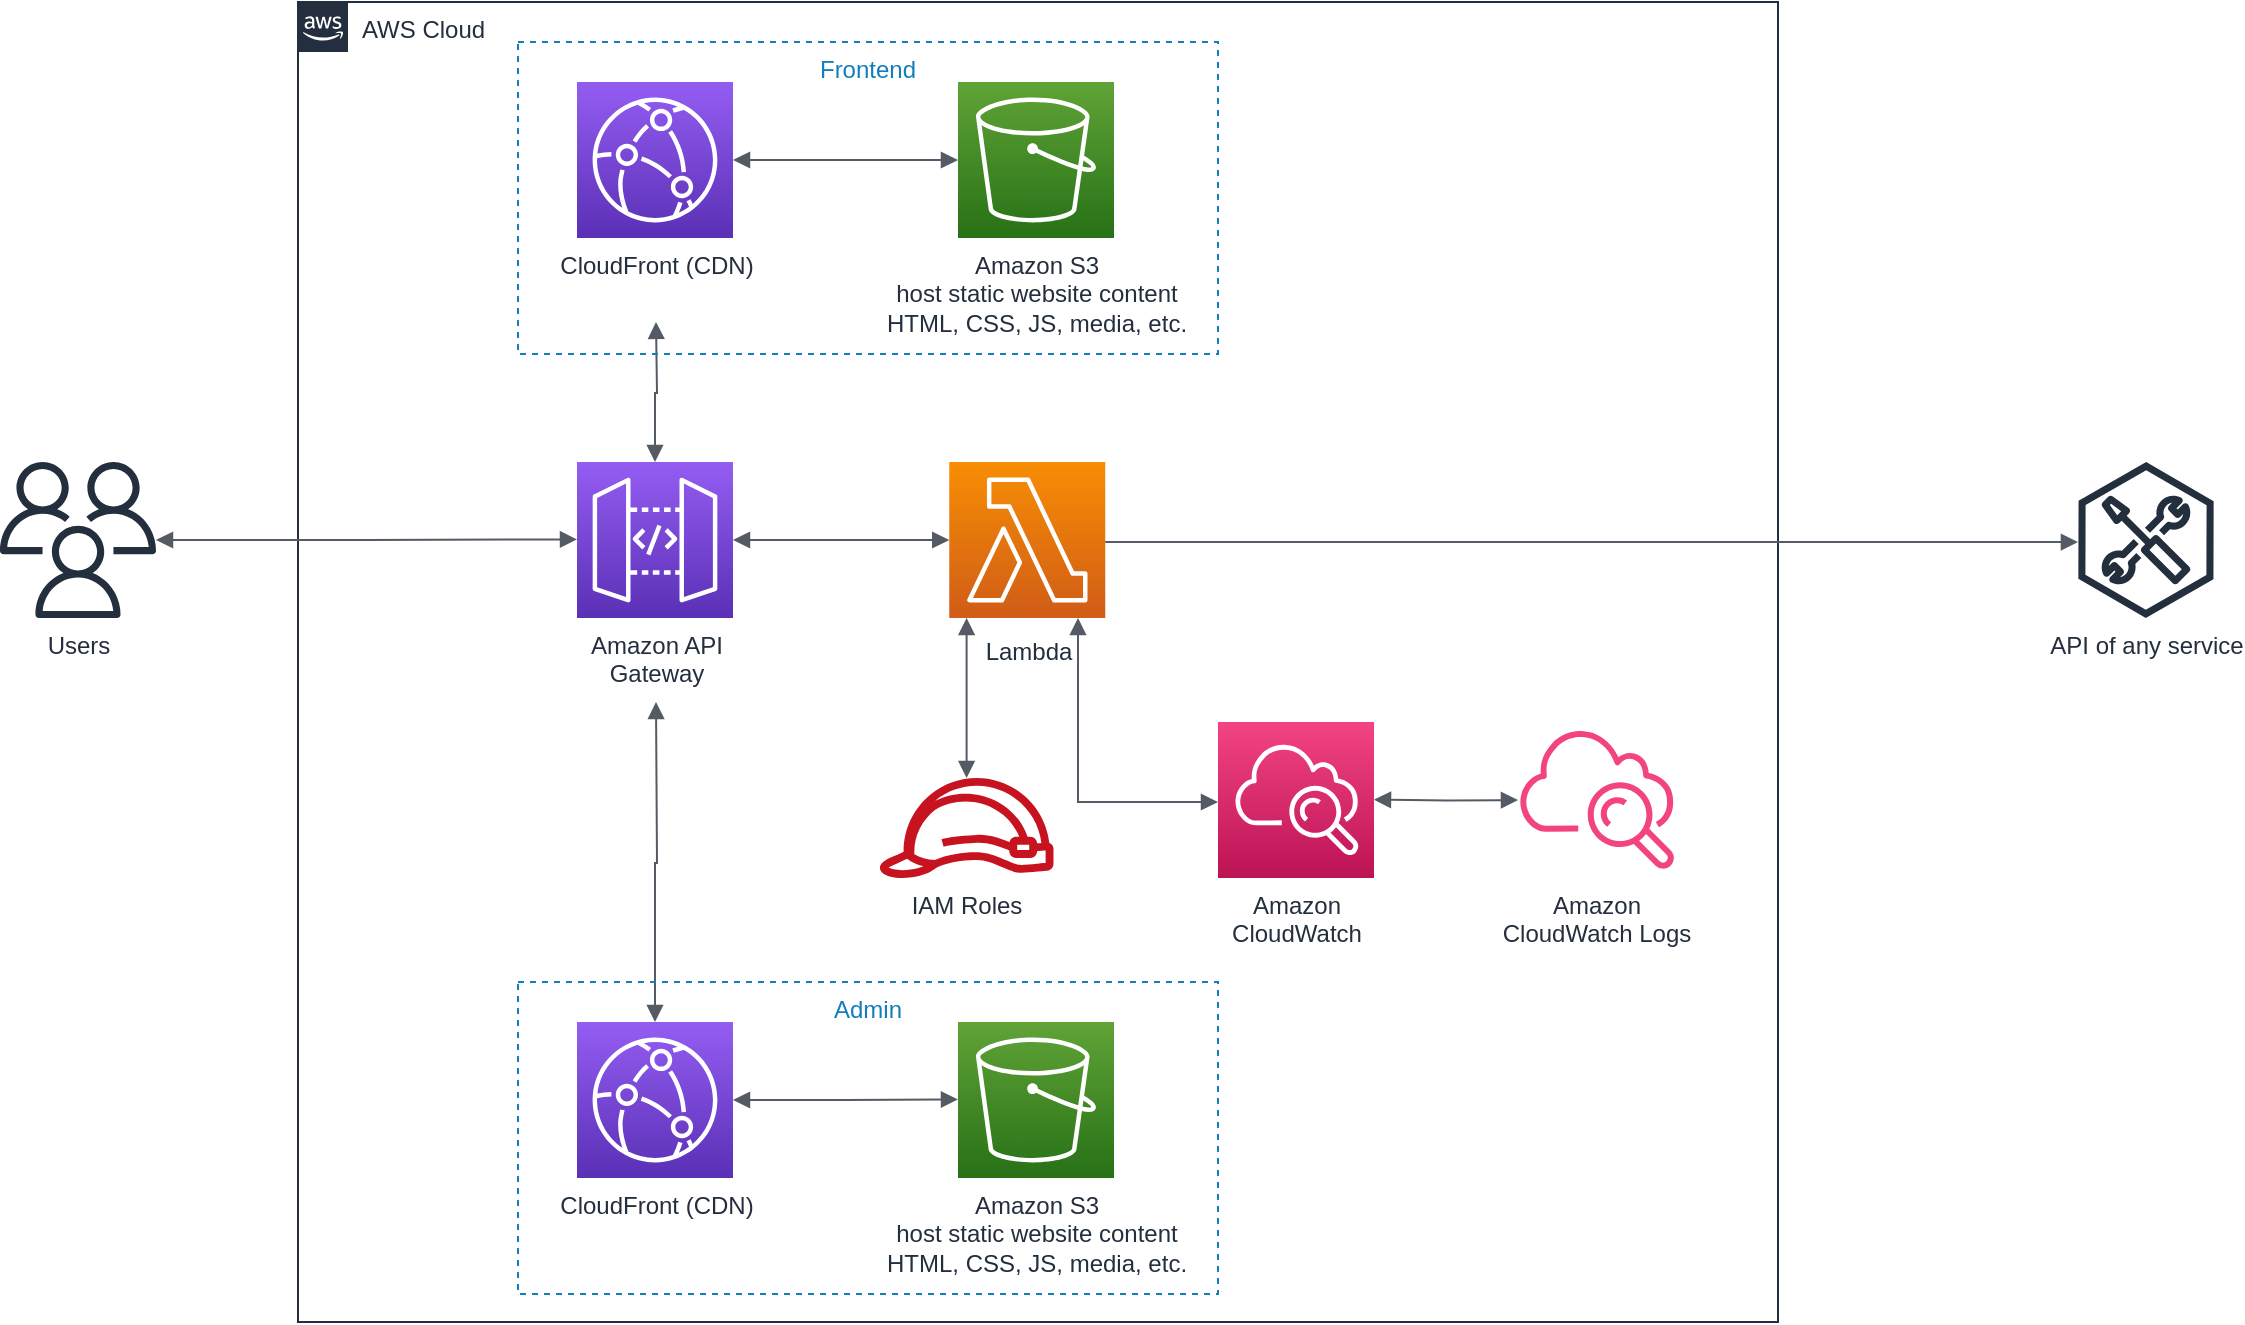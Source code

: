 <mxfile version="21.3.7" type="device">
  <diagram id="Ht1M8jgEwFfnCIfOTk4-" name="Page-1">
    <mxGraphModel dx="1434" dy="739" grid="1" gridSize="10" guides="1" tooltips="1" connect="1" arrows="1" fold="1" page="1" pageScale="1" pageWidth="1169" pageHeight="827" math="0" shadow="0">
      <root>
        <mxCell id="0" />
        <mxCell id="1" parent="0" />
        <object label="CloudFront (CDN)" id="cOmUpyWiTFhrprl611_j-3">
          <mxCell style="sketch=0;points=[[0,0,0],[0.25,0,0],[0.5,0,0],[0.75,0,0],[1,0,0],[0,1,0],[0.25,1,0],[0.5,1,0],[0.75,1,0],[1,1,0],[0,0.25,0],[0,0.5,0],[0,0.75,0],[1,0.25,0],[1,0.5,0],[1,0.75,0]];outlineConnect=0;fontColor=#232F3E;gradientColor=#945DF2;gradientDirection=north;fillColor=#5A30B5;strokeColor=#ffffff;dashed=0;verticalLabelPosition=bottom;verticalAlign=top;align=center;html=1;fontSize=12;fontStyle=0;aspect=fixed;shape=mxgraph.aws4.resourceIcon;resIcon=mxgraph.aws4.cloudfront;" parent="1" vertex="1">
            <mxGeometry x="308.5" y="130" width="78" height="78" as="geometry" />
          </mxCell>
        </object>
        <mxCell id="cOmUpyWiTFhrprl611_j-7" value="Users" style="sketch=0;outlineConnect=0;fontColor=#232F3E;gradientColor=none;fillColor=#232F3D;strokeColor=none;dashed=0;verticalLabelPosition=bottom;verticalAlign=top;align=center;html=1;fontSize=12;fontStyle=0;aspect=fixed;pointerEvents=1;shape=mxgraph.aws4.users;" parent="1" vertex="1">
          <mxGeometry x="20" y="320" width="78" height="78" as="geometry" />
        </mxCell>
        <mxCell id="cOmUpyWiTFhrprl611_j-13" value="API of any service" style="sketch=0;outlineConnect=0;fontColor=#232F3E;gradientColor=none;fillColor=#232F3D;strokeColor=none;dashed=0;verticalLabelPosition=bottom;verticalAlign=top;align=center;html=1;fontSize=12;fontStyle=0;aspect=fixed;pointerEvents=1;shape=mxgraph.aws4.external_toolkit;" parent="1" vertex="1">
          <mxGeometry x="1059" y="320" width="68" height="78" as="geometry" />
        </mxCell>
        <mxCell id="cOmUpyWiTFhrprl611_j-15" value="" style="edgeStyle=orthogonalEdgeStyle;html=1;endArrow=block;elbow=vertical;startArrow=block;startFill=1;endFill=1;strokeColor=#545B64;rounded=0;" parent="1" source="UEzPUAAOIrF-is8g5C7q-114" edge="1">
          <mxGeometry width="100" relative="1" as="geometry">
            <mxPoint x="379" y="320" as="sourcePoint" />
            <mxPoint x="348" y="250" as="targetPoint" />
          </mxGeometry>
        </mxCell>
        <mxCell id="cOmUpyWiTFhrprl611_j-19" value="AWS Cloud" style="points=[[0,0],[0.25,0],[0.5,0],[0.75,0],[1,0],[1,0.25],[1,0.5],[1,0.75],[1,1],[0.75,1],[0.5,1],[0.25,1],[0,1],[0,0.75],[0,0.5],[0,0.25]];outlineConnect=0;gradientColor=none;html=1;whiteSpace=wrap;fontSize=12;fontStyle=0;container=1;pointerEvents=0;collapsible=0;recursiveResize=0;shape=mxgraph.aws4.group;grIcon=mxgraph.aws4.group_aws_cloud_alt;strokeColor=#232F3E;fillColor=none;verticalAlign=top;align=left;spacingLeft=30;fontColor=#232F3E;dashed=0;" parent="1" vertex="1">
          <mxGeometry x="169" y="90" width="740" height="660" as="geometry" />
        </mxCell>
        <mxCell id="UEzPUAAOIrF-is8g5C7q-122" value="IAM Roles" style="outlineConnect=0;fontColor=#232F3E;gradientColor=none;fillColor=#C7131F;strokeColor=none;dashed=0;verticalLabelPosition=bottom;verticalAlign=top;align=center;html=1;fontSize=12;fontStyle=0;aspect=fixed;pointerEvents=1;shape=mxgraph.aws4.role;labelBackgroundColor=#ffffff;" parent="cOmUpyWiTFhrprl611_j-19" vertex="1">
          <mxGeometry x="290" y="388" width="88.63" height="50" as="geometry" />
        </mxCell>
        <mxCell id="UEzPUAAOIrF-is8g5C7q-121" value="Amazon&lt;br&gt;CloudWatch&lt;br&gt;" style="outlineConnect=0;fontColor=#232F3E;gradientColor=#F34482;gradientDirection=north;fillColor=#BC1356;strokeColor=#ffffff;dashed=0;verticalLabelPosition=bottom;verticalAlign=top;align=center;html=1;fontSize=12;fontStyle=0;aspect=fixed;shape=mxgraph.aws4.resourceIcon;resIcon=mxgraph.aws4.cloudwatch;labelBackgroundColor=#ffffff;" parent="cOmUpyWiTFhrprl611_j-19" vertex="1">
          <mxGeometry x="460.0" y="360" width="78" height="78" as="geometry" />
        </mxCell>
        <mxCell id="UEzPUAAOIrF-is8g5C7q-123" value="Amazon&lt;br&gt;CloudWatch Logs&lt;br&gt;" style="outlineConnect=0;fontColor=#232F3E;gradientColor=none;gradientDirection=north;fillColor=#F34482;strokeColor=none;dashed=0;verticalLabelPosition=bottom;verticalAlign=top;align=center;html=1;fontSize=12;fontStyle=0;aspect=fixed;shape=mxgraph.aws4.cloudwatch;labelBackgroundColor=#ffffff;" parent="cOmUpyWiTFhrprl611_j-19" vertex="1">
          <mxGeometry x="610.0" y="360" width="78" height="78" as="geometry" />
        </mxCell>
        <mxCell id="UEzPUAAOIrF-is8g5C7q-114" value="Amazon API&lt;br&gt;Gateway&lt;br&gt;" style="outlineConnect=0;fontColor=#232F3E;gradientColor=#945DF2;gradientDirection=north;fillColor=#5A30B5;strokeColor=#ffffff;dashed=0;verticalLabelPosition=bottom;verticalAlign=top;align=center;html=1;fontSize=12;fontStyle=0;aspect=fixed;shape=mxgraph.aws4.resourceIcon;resIcon=mxgraph.aws4.api_gateway;labelBackgroundColor=#ffffff;" parent="cOmUpyWiTFhrprl611_j-19" vertex="1">
          <mxGeometry x="139.5" y="230" width="78" height="78" as="geometry" />
        </mxCell>
        <mxCell id="UEzPUAAOIrF-is8g5C7q-113" value="Lambda" style="outlineConnect=0;fontColor=#232F3E;gradientColor=#F78E04;gradientDirection=north;fillColor=#D05C17;strokeColor=#ffffff;dashed=0;verticalLabelPosition=bottom;verticalAlign=top;align=center;html=1;fontSize=12;fontStyle=0;aspect=fixed;shape=mxgraph.aws4.resourceIcon;resIcon=mxgraph.aws4.lambda;labelBackgroundColor=#ffffff;spacingTop=3;" parent="cOmUpyWiTFhrprl611_j-19" vertex="1">
          <mxGeometry x="325.63" y="230" width="78" height="78" as="geometry" />
        </mxCell>
        <mxCell id="UEzPUAAOIrF-is8g5C7q-116" value="Amazon S3&lt;br&gt;host static website content&lt;br&gt;HTML, CSS, JS, media, etc." style="outlineConnect=0;fontColor=#232F3E;gradientColor=#60A337;gradientDirection=north;fillColor=#277116;strokeColor=#ffffff;dashed=0;verticalLabelPosition=bottom;verticalAlign=top;align=center;html=1;fontSize=12;fontStyle=0;aspect=fixed;shape=mxgraph.aws4.resourceIcon;resIcon=mxgraph.aws4.s3;labelBackgroundColor=#ffffff;" parent="cOmUpyWiTFhrprl611_j-19" vertex="1">
          <mxGeometry x="330.0" y="40" width="78" height="78" as="geometry" />
        </mxCell>
        <object label="CloudFront (CDN)" id="cOmUpyWiTFhrprl611_j-16">
          <mxCell style="sketch=0;points=[[0,0,0],[0.25,0,0],[0.5,0,0],[0.75,0,0],[1,0,0],[0,1,0],[0.25,1,0],[0.5,1,0],[0.75,1,0],[1,1,0],[0,0.25,0],[0,0.5,0],[0,0.75,0],[1,0.25,0],[1,0.5,0],[1,0.75,0]];outlineConnect=0;fontColor=#232F3E;gradientColor=#945DF2;gradientDirection=north;fillColor=#5A30B5;strokeColor=#ffffff;dashed=0;verticalLabelPosition=bottom;verticalAlign=top;align=center;html=1;fontSize=12;fontStyle=0;aspect=fixed;shape=mxgraph.aws4.resourceIcon;resIcon=mxgraph.aws4.cloudfront;" parent="cOmUpyWiTFhrprl611_j-19" vertex="1">
            <mxGeometry x="139.5" y="510" width="78" height="78" as="geometry" />
          </mxCell>
        </object>
        <mxCell id="cOmUpyWiTFhrprl611_j-17" value="Amazon S3&lt;br&gt;host static website content&lt;br&gt;HTML, CSS, JS, media, etc." style="outlineConnect=0;fontColor=#232F3E;gradientColor=#60A337;gradientDirection=north;fillColor=#277116;strokeColor=#ffffff;dashed=0;verticalLabelPosition=bottom;verticalAlign=top;align=center;html=1;fontSize=12;fontStyle=0;aspect=fixed;shape=mxgraph.aws4.resourceIcon;resIcon=mxgraph.aws4.s3;labelBackgroundColor=#ffffff;" parent="cOmUpyWiTFhrprl611_j-19" vertex="1">
          <mxGeometry x="330.0" y="510" width="78" height="78" as="geometry" />
        </mxCell>
        <mxCell id="zZVDmqGhuaCOgbj34oNm-6" value="" style="edgeStyle=orthogonalEdgeStyle;html=1;endArrow=block;elbow=vertical;startArrow=block;startFill=1;endFill=1;strokeColor=#545B64;rounded=0;exitX=0.5;exitY=0;exitDx=0;exitDy=0;exitPerimeter=0;" parent="cOmUpyWiTFhrprl611_j-19" source="cOmUpyWiTFhrprl611_j-16" edge="1">
          <mxGeometry width="100" relative="1" as="geometry">
            <mxPoint x="178" y="465" as="sourcePoint" />
            <mxPoint x="179" y="350" as="targetPoint" />
          </mxGeometry>
        </mxCell>
        <mxCell id="zZVDmqGhuaCOgbj34oNm-9" value="Frontend" style="fillColor=none;strokeColor=#147EBA;dashed=1;verticalAlign=top;fontStyle=0;fontColor=#147EBA;" parent="cOmUpyWiTFhrprl611_j-19" vertex="1">
          <mxGeometry x="110" y="20" width="350" height="156" as="geometry" />
        </mxCell>
        <mxCell id="zZVDmqGhuaCOgbj34oNm-10" value="Admin" style="fillColor=none;strokeColor=#147EBA;dashed=1;verticalAlign=top;fontStyle=0;fontColor=#147EBA;" parent="cOmUpyWiTFhrprl611_j-19" vertex="1">
          <mxGeometry x="110" y="490" width="350" height="156" as="geometry" />
        </mxCell>
        <mxCell id="zZVDmqGhuaCOgbj34oNm-14" value="" style="edgeStyle=orthogonalEdgeStyle;html=1;endArrow=block;elbow=vertical;startArrow=block;startFill=1;endFill=1;strokeColor=#545B64;rounded=0;" parent="cOmUpyWiTFhrprl611_j-19" source="UEzPUAAOIrF-is8g5C7q-114" target="UEzPUAAOIrF-is8g5C7q-113" edge="1">
          <mxGeometry width="100" relative="1" as="geometry">
            <mxPoint x="290" y="270" as="sourcePoint" />
            <mxPoint x="330" y="270" as="targetPoint" />
          </mxGeometry>
        </mxCell>
        <mxCell id="zZVDmqGhuaCOgbj34oNm-15" value="" style="edgeStyle=orthogonalEdgeStyle;html=1;endArrow=block;elbow=vertical;startArrow=block;startFill=1;endFill=1;strokeColor=#545B64;rounded=0;" parent="cOmUpyWiTFhrprl611_j-19" source="cOmUpyWiTFhrprl611_j-7" edge="1">
          <mxGeometry width="100" relative="1" as="geometry">
            <mxPoint x="39.5" y="268.71" as="sourcePoint" />
            <mxPoint x="139.5" y="268.71" as="targetPoint" />
          </mxGeometry>
        </mxCell>
        <mxCell id="zZVDmqGhuaCOgbj34oNm-17" value="" style="edgeStyle=orthogonalEdgeStyle;html=1;endArrow=block;elbow=vertical;startArrow=block;startFill=1;endFill=1;strokeColor=#545B64;rounded=0;exitX=1;exitY=0.5;exitDx=0;exitDy=0;exitPerimeter=0;" parent="cOmUpyWiTFhrprl611_j-19" source="cOmUpyWiTFhrprl611_j-16" edge="1">
          <mxGeometry width="100" relative="1" as="geometry">
            <mxPoint x="230" y="548.71" as="sourcePoint" />
            <mxPoint x="330" y="548.71" as="targetPoint" />
          </mxGeometry>
        </mxCell>
        <mxCell id="zZVDmqGhuaCOgbj34oNm-18" value="" style="edgeStyle=orthogonalEdgeStyle;html=1;endArrow=block;elbow=vertical;startArrow=block;startFill=1;endFill=1;strokeColor=#545B64;rounded=0;" parent="cOmUpyWiTFhrprl611_j-19" target="UEzPUAAOIrF-is8g5C7q-123" edge="1">
          <mxGeometry width="100" relative="1" as="geometry">
            <mxPoint x="538" y="398.83" as="sourcePoint" />
            <mxPoint x="638" y="398.83" as="targetPoint" />
          </mxGeometry>
        </mxCell>
        <mxCell id="zZVDmqGhuaCOgbj34oNm-19" value="" style="edgeStyle=orthogonalEdgeStyle;html=1;endArrow=block;elbow=vertical;startArrow=block;startFill=1;endFill=1;strokeColor=#545B64;rounded=0;" parent="cOmUpyWiTFhrprl611_j-19" source="UEzPUAAOIrF-is8g5C7q-122" target="UEzPUAAOIrF-is8g5C7q-113" edge="1">
          <mxGeometry width="100" relative="1" as="geometry">
            <mxPoint x="320" y="350" as="sourcePoint" />
            <mxPoint x="420" y="350" as="targetPoint" />
            <Array as="points">
              <mxPoint x="334" y="330" />
              <mxPoint x="334" y="330" />
            </Array>
          </mxGeometry>
        </mxCell>
        <mxCell id="zZVDmqGhuaCOgbj34oNm-20" value="" style="edgeStyle=orthogonalEdgeStyle;html=1;endArrow=block;elbow=vertical;startArrow=block;startFill=1;endFill=1;strokeColor=#545B64;rounded=0;" parent="cOmUpyWiTFhrprl611_j-19" source="UEzPUAAOIrF-is8g5C7q-113" target="UEzPUAAOIrF-is8g5C7q-121" edge="1">
          <mxGeometry width="100" relative="1" as="geometry">
            <mxPoint x="400" y="370" as="sourcePoint" />
            <mxPoint x="500" y="370" as="targetPoint" />
            <Array as="points">
              <mxPoint x="390" y="400" />
            </Array>
          </mxGeometry>
        </mxCell>
        <mxCell id="zZVDmqGhuaCOgbj34oNm-13" value="" style="edgeStyle=orthogonalEdgeStyle;html=1;endArrow=block;elbow=vertical;startArrow=none;endFill=1;strokeColor=#545B64;rounded=0;entryX=-0.003;entryY=0.513;entryDx=0;entryDy=0;entryPerimeter=0;" parent="1" source="UEzPUAAOIrF-is8g5C7q-113" target="cOmUpyWiTFhrprl611_j-13" edge="1">
          <mxGeometry width="100" relative="1" as="geometry">
            <mxPoint x="789" y="410" as="sourcePoint" />
            <mxPoint x="889" y="410" as="targetPoint" />
            <Array as="points">
              <mxPoint x="569" y="360" />
              <mxPoint x="569" y="360" />
            </Array>
          </mxGeometry>
        </mxCell>
        <mxCell id="zZVDmqGhuaCOgbj34oNm-16" value="" style="edgeStyle=orthogonalEdgeStyle;html=1;endArrow=block;elbow=vertical;startArrow=block;startFill=1;endFill=1;strokeColor=#545B64;rounded=0;exitX=1;exitY=0.5;exitDx=0;exitDy=0;exitPerimeter=0;" parent="1" source="cOmUpyWiTFhrprl611_j-3" target="UEzPUAAOIrF-is8g5C7q-116" edge="1">
          <mxGeometry width="100" relative="1" as="geometry">
            <mxPoint x="394.63" y="168.76" as="sourcePoint" />
            <mxPoint x="459" y="169" as="targetPoint" />
          </mxGeometry>
        </mxCell>
      </root>
    </mxGraphModel>
  </diagram>
</mxfile>
